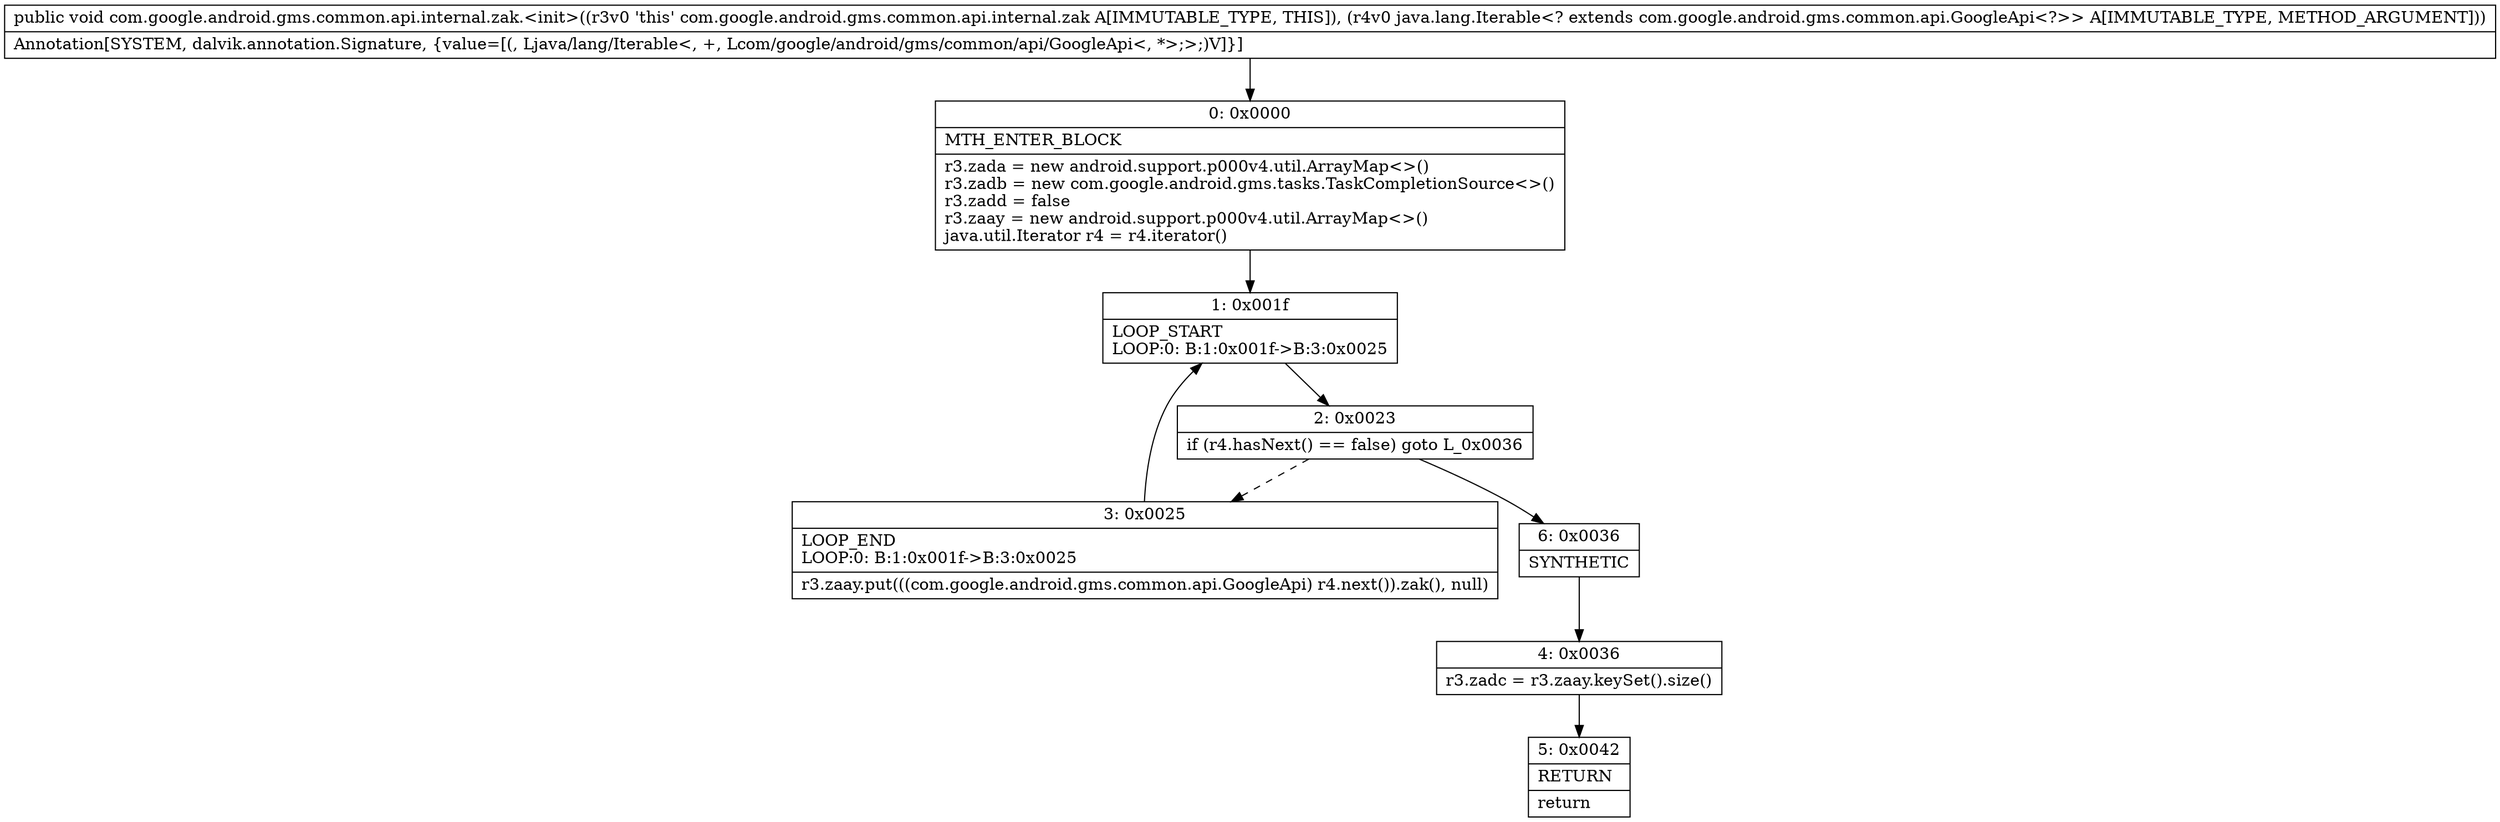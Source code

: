digraph "CFG forcom.google.android.gms.common.api.internal.zak.\<init\>(Ljava\/lang\/Iterable;)V" {
Node_0 [shape=record,label="{0\:\ 0x0000|MTH_ENTER_BLOCK\l|r3.zada = new android.support.p000v4.util.ArrayMap\<\>()\lr3.zadb = new com.google.android.gms.tasks.TaskCompletionSource\<\>()\lr3.zadd = false\lr3.zaay = new android.support.p000v4.util.ArrayMap\<\>()\ljava.util.Iterator r4 = r4.iterator()\l}"];
Node_1 [shape=record,label="{1\:\ 0x001f|LOOP_START\lLOOP:0: B:1:0x001f\-\>B:3:0x0025\l}"];
Node_2 [shape=record,label="{2\:\ 0x0023|if (r4.hasNext() == false) goto L_0x0036\l}"];
Node_3 [shape=record,label="{3\:\ 0x0025|LOOP_END\lLOOP:0: B:1:0x001f\-\>B:3:0x0025\l|r3.zaay.put(((com.google.android.gms.common.api.GoogleApi) r4.next()).zak(), null)\l}"];
Node_4 [shape=record,label="{4\:\ 0x0036|r3.zadc = r3.zaay.keySet().size()\l}"];
Node_5 [shape=record,label="{5\:\ 0x0042|RETURN\l|return\l}"];
Node_6 [shape=record,label="{6\:\ 0x0036|SYNTHETIC\l}"];
MethodNode[shape=record,label="{public void com.google.android.gms.common.api.internal.zak.\<init\>((r3v0 'this' com.google.android.gms.common.api.internal.zak A[IMMUTABLE_TYPE, THIS]), (r4v0 java.lang.Iterable\<? extends com.google.android.gms.common.api.GoogleApi\<?\>\> A[IMMUTABLE_TYPE, METHOD_ARGUMENT]))  | Annotation[SYSTEM, dalvik.annotation.Signature, \{value=[(, Ljava\/lang\/Iterable\<, +, Lcom\/google\/android\/gms\/common\/api\/GoogleApi\<, *\>;\>;)V]\}]\l}"];
MethodNode -> Node_0;
Node_0 -> Node_1;
Node_1 -> Node_2;
Node_2 -> Node_3[style=dashed];
Node_2 -> Node_6;
Node_3 -> Node_1;
Node_4 -> Node_5;
Node_6 -> Node_4;
}

